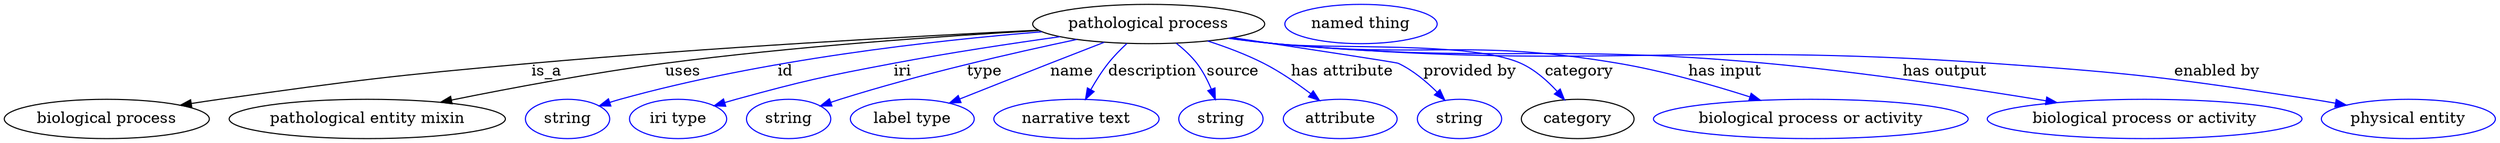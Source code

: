digraph {
	graph [bb="0,0,2272.9,123"];
	node [label="\N"];
	"pathological process"	[height=0.5,
		label="pathological process",
		pos="1044.6,105",
		width=2.9428];
	"biological process"	[height=0.5,
		pos="93.592,18",
		width=2.5998];
	"pathological process" -> "biological process"	[label=is_a,
		lp="495.59,61.5",
		pos="e,160.84,30.579 943.79,99.352 831.04,93.777 643.03,83.354 481.59,69 354.58,57.707 322.87,53.721 196.59,36 188.27,34.832 179.59,33.53 \
170.94,32.18"];
	"pathological entity mixin"	[height=0.5,
		pos="331.59,18",
		width=3.5025];
	"pathological process" -> "pathological entity mixin"	[label=uses,
		lp="619.09,61.5",
		pos="e,398.39,33.317 944.22,99.018 854.43,93.856 719.36,84.353 602.59,69 536.61,60.325 462.33,46.316 408.24,35.331"];
	id	[color=blue,
		height=0.5,
		label=string,
		pos="513.59,18",
		width=1.0652];
	"pathological process" -> id	[color=blue,
		label=id,
		lp="712.59,61.5",
		pos="e,542.58,29.99 947.3,97.838 848.65,89.847 692.33,72.363 561.59,36 558.48,35.135 555.28,34.172 552.09,33.155",
		style=solid];
	iri	[color=blue,
		height=0.5,
		label="iri type",
		pos="614.59,18",
		width=1.2277];
	"pathological process" -> iri	[color=blue,
		label=iri,
		lp="819.59,61.5",
		pos="e,647.89,29.93 963.46,93.39 918.55,87.122 861.82,78.554 811.59,69 747.51,56.813 731.53,53.14 668.59,36 665.01,35.026 661.32,33.97 \
657.62,32.877",
		style=solid];
	type	[color=blue,
		height=0.5,
		label=string,
		pos="715.59,18",
		width=1.0652];
	"pathological process" -> type	[color=blue,
		label=type,
		lp="894.59,61.5",
		pos="e,744.55,29.898 978.93,90.854 921.32,78.686 835.59,59.032 762.59,36 759.84,35.131 757.01,34.201 754.16,33.24",
		style=solid];
	name	[color=blue,
		height=0.5,
		label="label type",
		pos="828.59,18",
		width=1.5707];
	"pathological process" -> name	[color=blue,
		label=name,
		lp="974.59,61.5",
		pos="e,862.53,32.539 1003.8,88.204 988.37,82.213 970.66,75.314 954.59,69 927.04,58.174 896.14,45.914 871.83,36.244",
		style=solid];
	description	[color=blue,
		height=0.5,
		label="narrative text",
		pos="978.59,18",
		width=2.0943];
	"pathological process" -> description	[color=blue,
		label=description,
		lp="1048.1,61.5",
		pos="e,986.87,35.979 1024.7,87.166 1018.8,81.694 1012.6,75.379 1007.6,69 1001.8,61.647 996.34,53.001 991.78,44.985",
		style=solid];
	source	[color=blue,
		height=0.5,
		label=string,
		pos="1110.6,18",
		width=1.0652];
	"pathological process" -> source	[color=blue,
		label=source,
		lp="1121.6,61.5",
		pos="e,1105.5,35.85 1069.8,87.354 1076.5,82.065 1083.3,75.803 1088.6,69 1094,61.951 1098.4,53.351 1101.8,45.285",
		style=solid];
	"has attribute"	[color=blue,
		height=0.5,
		label=attribute,
		pos="1218.6,18",
		width=1.4443];
	"pathological process" -> "has attribute"	[color=blue,
		label="has attribute",
		lp="1221.6,61.5",
		pos="e,1200,34.899 1098.8,89.43 1115.5,84.015 1133.7,77.163 1149.6,69 1164.5,61.368 1179.6,50.738 1192,41.242",
		style=solid];
	"provided by"	[color=blue,
		height=0.5,
		label=string,
		pos="1326.6,18",
		width=1.0652];
	"pathological process" -> "provided by"	[color=blue,
		label="provided by",
		lp="1337.1,61.5",
		pos="e,1313.7,35.224 1121.3,92.492 1186.8,82.619 1270.8,69.847 1272.6,69 1285.5,62.778 1297.4,52.424 1306.8,42.747",
		style=solid];
	category	[height=0.5,
		pos="1434.6,18",
		width=1.4263];
	"pathological process" -> category	[color=blue,
		label=category,
		lp="1436.1,61.5",
		pos="e,1422.8,35.57 1119,92.157 1132.2,90.274 1145.8,88.467 1158.6,87 1208.4,81.298 1337.9,89.804 1383.6,69 1396.1,63.295 1407.4,53.145 \
1416.1,43.474",
		style=solid];
	"has input"	[color=blue,
		height=0.5,
		label="biological process or activity",
		pos="1647.6,18",
		width=3.9899];
	"pathological process" -> "has input"	[color=blue,
		label="has input",
		lp="1569.1,61.5",
		pos="e,1601.5,35.088 1118.4,92.002 1131.7,90.113 1145.6,88.344 1158.6,87 1297.2,72.71 1334.2,92.179 1471.6,69 1512.5,62.099 1557.5,49.225 \
1591.7,38.269",
		style=solid];
	"has output"	[color=blue,
		height=0.5,
		label="biological process or activity",
		pos="1952.6,18",
		width=3.9899];
	"pathological process" -> "has output"	[color=blue,
		label="has output",
		lp="1770.1,61.5",
		pos="e,1872.5,32.977 1117.7,91.901 1131.3,89.998 1145.3,88.25 1158.6,87 1357,68.277 1408.2,87.275 1606.6,69 1693.9,60.963 1792.8,46.084 \
1862.4,34.64",
		style=solid];
	"enabled by"	[color=blue,
		height=0.5,
		label="physical entity",
		pos="2193.6,18",
		width=2.2026];
	"pathological process" -> "enabled by"	[color=blue,
		label="enabled by",
		lp="2019.1,61.5",
		pos="e,2136.9,30.632 1117.1,91.848 1130.9,89.926 1145.1,88.184 1158.6,87 1448.2,61.51 1522.5,89.29 1812.6,69 1943.3,59.856 1976,55.777 \
2105.6,36 2112.4,34.959 2119.5,33.768 2126.6,32.511",
		style=solid];
	"named thing_category"	[color=blue,
		height=0.5,
		label="named thing",
		pos="1237.6,105",
		width=1.9318];
}
